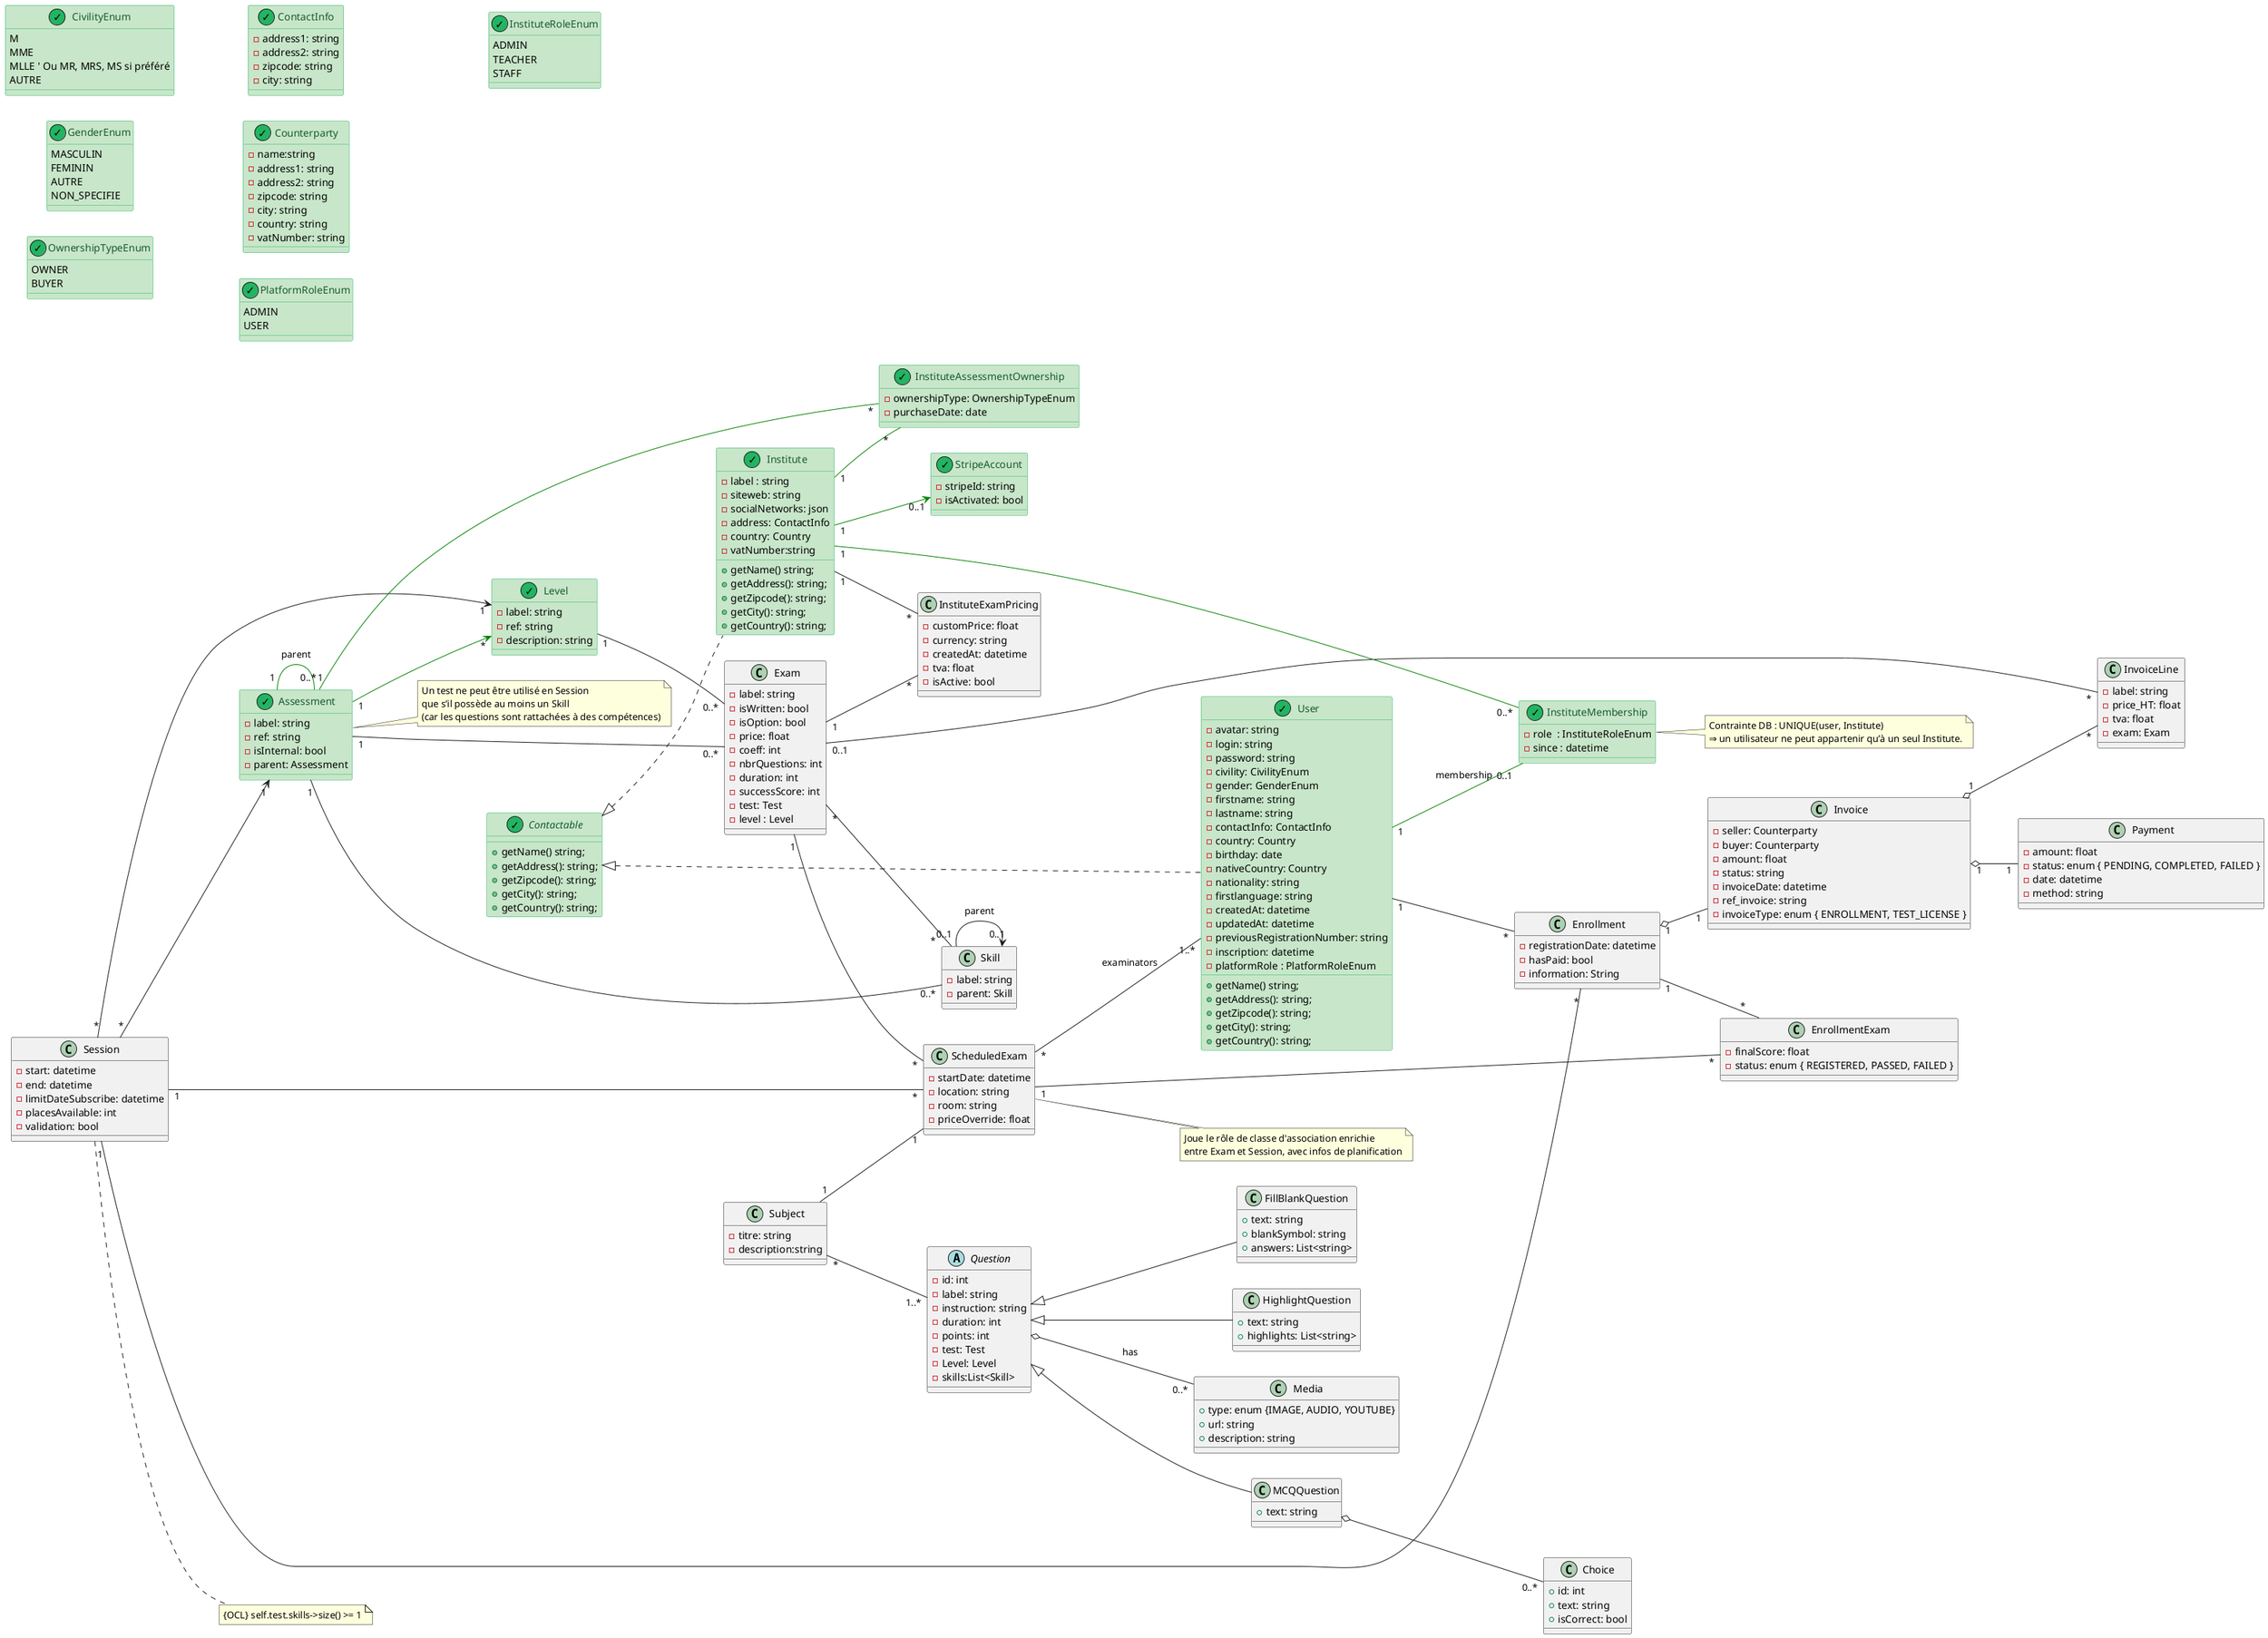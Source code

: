 @startuml
!define DONE << (✓,#22B463) done >>
hide stereotype

skinparam class {
  BackgroundColor<<done>>  #C8E6C9
  BorderColor<<done>>      #22B463
  FontColor<<done>>        #145A32
}


left to right direction

enum "CivilityEnum" <<enum>> DONE    {
 M
 MME
 MLLE ' Ou MR, MRS, MS si préféré
 AUTRE
}
enum "GenderEnum" DONE {
 MASCULIN
 FEMININ
 AUTRE
 NON_SPECIFIE
}

enum "OwnershipTypeEnum" DONE {
    OWNER
    BUYER
}


class StripeAccount  DONE {
  -stripeId: string
  -isActivated: bool
}

class "ContactInfo" <<ValueObject>> DONE {
    -address1: string
    -address2: string
    -zipcode: string
    -city: string
}

class "Counterparty" <<ValueObject>> DONE {
    -name:string
    -address1: string
    -address2: string
    -zipcode: string
    -city: string
    -country: string
    -vatNumber: string
}

interface "Contactable" DONE {
    +getName() string;
    +getAddress(): string;
    +getZipcode(): string;
    +getCity(): string;
    +getCountry(): string;
}

class Institute DONE <<Entity>>  implements Contactable {
    -label : string
    -siteweb: string
    -socialNetworks: json
    -address: ContactInfo
    -country: Country
    -vatNumber:string
    +getName() string;
    +getAddress(): string;
    +getZipcode(): string;
    +getCity(): string;
    +getCountry(): string;
}


class User DONE implements Contactable  {
    -avatar: string
    -login: string
    -password: string
    -civility: CivilityEnum
    -gender: GenderEnum
    -firstname: string
    -lastname: string
    -contactInfo: ContactInfo
    -country: Country
    -birthday: date
    -nativeCountry: Country
    -nationality: string
    -firstlanguage: string
    -createdAt: datetime
    -updatedAt: datetime
    -previousRegistrationNumber: string
    -inscription: datetime
    -platformRole : PlatformRoleEnum
    +getName() string;
    +getAddress(): string;
    +getZipcode(): string;
    +getCity(): string;
    +getCountry(): string;
}

class InstituteAssessmentOwnership DONE {
    -ownershipType: OwnershipTypeEnum
    -purchaseDate: date
}

class Assessment DONE {
    -label: string
    -ref: string
    -isInternal: bool
    -parent: Assessment
}

class Level DONE {
    -label: string
    -ref: string
    -description: string
}

class Session <<Entity>> {
    -start: datetime
    -end: datetime
    -limitDateSubscribe: datetime
    -placesAvailable: int
    -validation: bool
}

class Payment <<Entity>> {
    -amount: float
    -status: enum { PENDING, COMPLETED, FAILED }
    -date: datetime
    -method: string
}

class Invoice <<Entity>> {
    -seller: Counterparty
    -buyer: Counterparty
    -amount: float
    -status: string
    -invoiceDate: datetime
    -ref_invoice: string
    -invoiceType: enum { ENROLLMENT, TEST_LICENSE }
}

class InvoiceLine <<Entity>> {
    -label: string
    -price_HT: float
    -tva: float
    -exam: Exam
}



class Enrollment <<Entity>> {
    -registrationDate: datetime
    -hasPaid: bool
    -information: String
}

class Exam <<Entity>> {
    -label: string
    -isWritten: bool
    -isOption: bool
    -price: float
    -coeff: int
    -nbrQuestions: int
    -duration: int
    -successScore: int
    -test: Test
    -level : Level
}

class EnrollmentExam <<Entity>> {
    -finalScore: float
    -status: enum { REGISTERED, PASSED, FAILED }
}

class ScheduledExam <<Entity>> {
    -startDate: datetime
    -location: string
    -room: string
    -priceOverride: float
}

class InstituteExamPricing <<Entity>> {
    -customPrice: float
    -currency: string
    -createdAt: datetime
    -tva: float
    -isActive: bool
}

class Skill <<Entity>> {
    -label: string
    -parent: Skill
}



abstract class Question <<Entity>> {
    -id: int
    -label: string
    -instruction: string
    -duration: int
    -points: int
    -test: Test
    -Level: Level
    -skills:List<Skill>
}


class MCQQuestion {
    +text: string
}

class FillBlankQuestion {
    +text: string
    +blankSymbol: string
    +answers: List<string>
}

class HighlightQuestion {
    +text: string
    +highlights: List<string>
}



class Choice {
    +id: int
    +text: string
    +isCorrect: bool
}

class Media {
    +type: enum {IMAGE, AUDIO, YOUTUBE}
    +url: string
    +description: string
}

class Subject <<Entity>> {
    -titre: string
    -description:string

}


Exam "*" -- "*" Skill
Exam "1" -- "*" ScheduledExam
Exam "1" -- "*" InstituteExamPricing
Enrollment "1" o-- "1" Invoice
Enrollment "1" -- "*" EnrollmentExam
EnrollmentExam "*" -- "1" ScheduledExam

Institute "1" -- "*" InstituteExamPricing
Institute "1" --[#green]> "0..1" StripeAccount
Institute "1" --[#green] "*" InstituteAssessmentOwnership
InvoiceLine "*" -- "0..1" Exam
Invoice "1" o-- "1" Payment
Invoice "1" o-- "*" InvoiceLine

Level "1" -- "0..*" Exam


MCQQuestion o-- "0..*" Choice


Question o-- "0..*" Media : has
Question <|-- MCQQuestion
Question <|-- FillBlankQuestion
Question <|-- HighlightQuestion

Session "*" --> "1" Assessment
Session "*" --> "1" Level
Session "1" -- "*" Enrollment
Session "1" -- "*" ScheduledExam
ScheduledExam "*" -- "1..*" User : examinators
Skill "0..1" -> "0..1" Skill : parent
Subject "1" -- "1" ScheduledExam
Subject "*" -- "1..*" Question

Assessment "1" --[#green] "*" InstituteAssessmentOwnership
Assessment "1" --[#green] "0..*" Assessment : parent
Assessment "1" -- "0..*" Skill
Assessment "1" --[#green]> "*"  Level
Assessment "1" -- "0..*" Exam

User "1" -- "*" Enrollment





note right of Assessment
  Un test ne peut être utilisé en Session
  que s’il possède au moins un Skill
  (car les questions sont rattachées à des compétences)
end note



note right of ScheduledExam
  Joue le rôle de classe d'association enrichie
  entre Exam et Session, avec infos de planification
end note

note right of Session
{OCL} self.test.skills->size() >= 1
end note

' ─────────── NOUVEAU SYSTÈME DE RÔLES ───────────

' Portée plateforme (valeur par défaut : USER)
enum "PlatformRoleEnum"  DONE{
  ADMIN
  USER
}

' Portée Institute
enum "InstituteRoleEnum"  DONE{
  ADMIN
  TEACHER
  STAFF
}


' Jointure enrichie User ↔ Institute
class InstituteMembership DONE  {
  -role  : InstituteRoleEnum
  -since : datetime
}
' Associations
User     "1" --[#green] "0..1" InstituteMembership : membership
Institute "1"    --[#green] "0..*" InstituteMembership

note right of InstituteMembership
  Contrainte DB : UNIQUE(user, Institute)
  ⇒ un utilisateur ne peut appartenir qu’à un seul Institute.
end note




@enduml